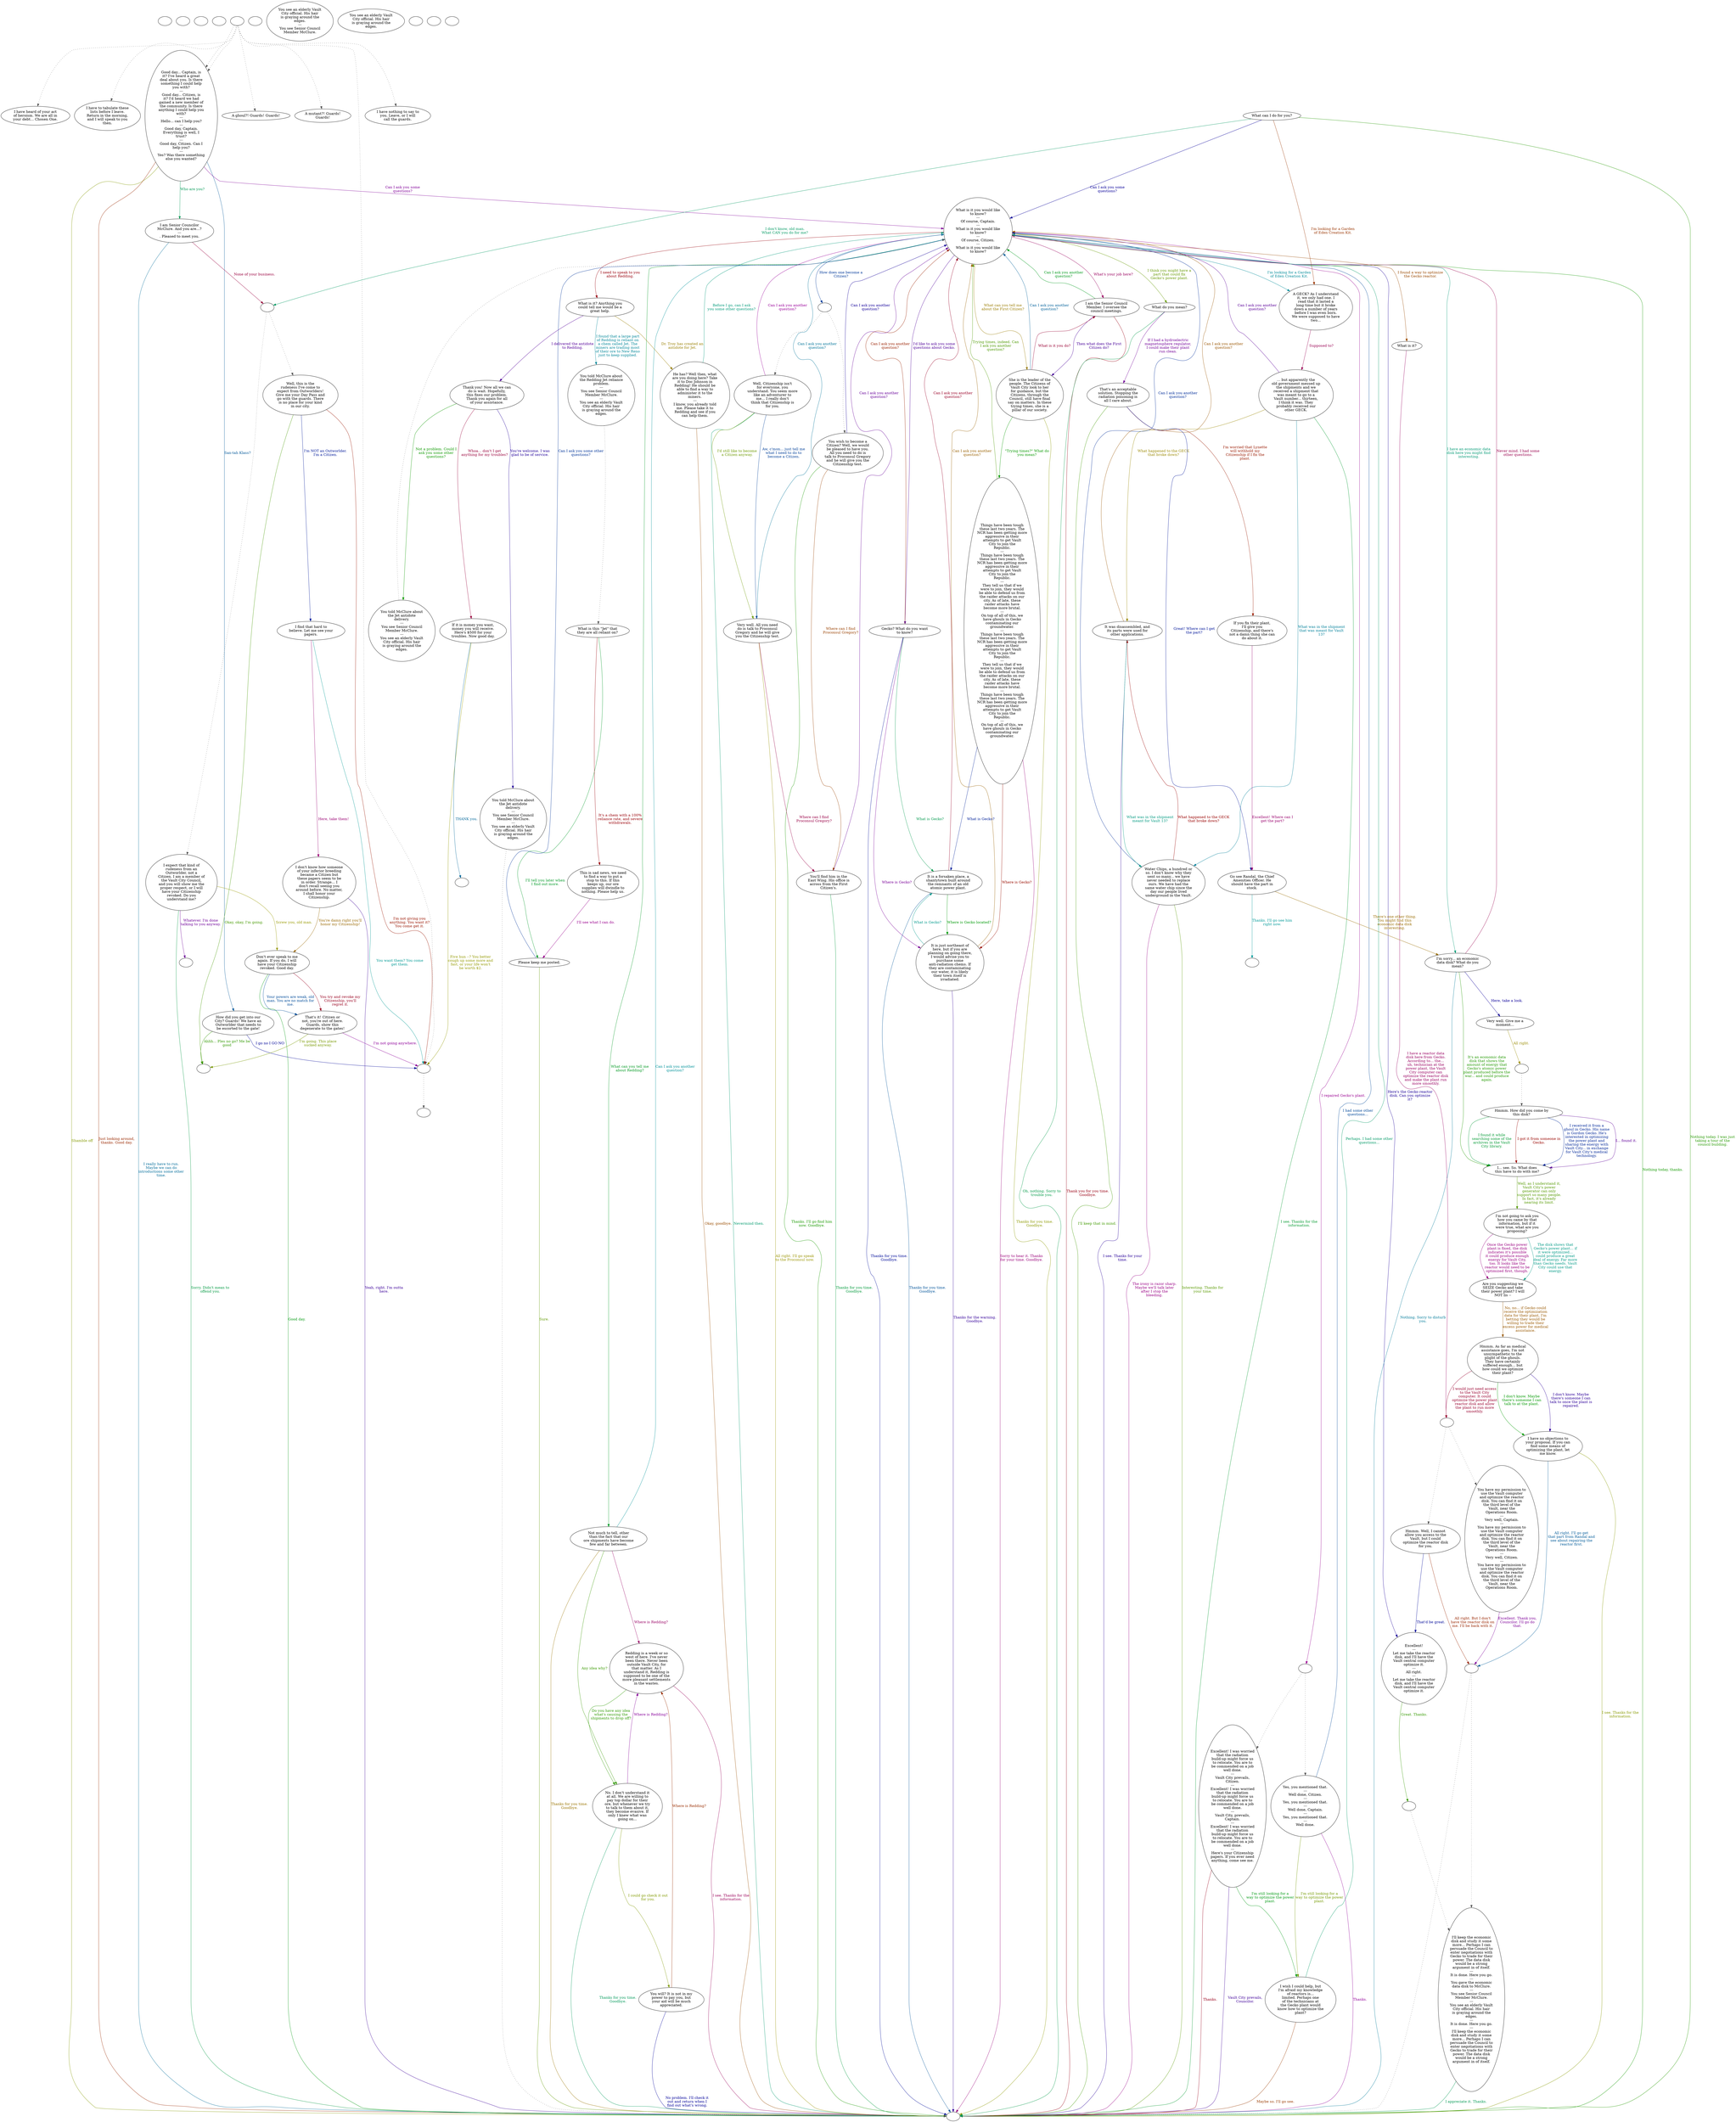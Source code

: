 digraph vcmclure {
  "checkPartyMembersNearDoor" [style=filled       fillcolor="#FFFFFF"       color="#000000"]
  "checkPartyMembersNearDoor" [label=""]
  "start" [style=filled       fillcolor="#FFFFFF"       color="#000000"]
  "start" [label=""]
  "critter_p_proc" [style=filled       fillcolor="#FFFFFF"       color="#000000"]
  "critter_p_proc" [label=""]
  "pickup_p_proc" [style=filled       fillcolor="#FFFFFF"       color="#000000"]
  "pickup_p_proc" [label=""]
  "talk_p_proc" [style=filled       fillcolor="#FFFFFF"       color="#000000"]
  "talk_p_proc" -> "Node001" [style=dotted color="#555555"]
  "talk_p_proc" -> "Node002" [style=dotted color="#555555"]
  "talk_p_proc" -> "Node006" [style=dotted color="#555555"]
  "talk_p_proc" -> "Node003" [style=dotted color="#555555"]
  "talk_p_proc" -> "Node004" [style=dotted color="#555555"]
  "talk_p_proc" -> "Node1000" [style=dotted color="#555555"]
  "talk_p_proc" -> "Node005" [style=dotted color="#555555"]
  "talk_p_proc" -> "Node006" [style=dotted color="#555555"]
  "talk_p_proc" [label=""]
  "destroy_p_proc" [style=filled       fillcolor="#FFFFFF"       color="#000000"]
  "destroy_p_proc" [label=""]
  "look_at_p_proc" [style=filled       fillcolor="#FFFFFF"       color="#000000"]
  "look_at_p_proc" [label="You see an elderly Vault\nCity official. His hair\nis graying around the\nedges.\n---\nYou see Senior Council\nMember McClure."]
  "description_p_proc" [style=filled       fillcolor="#FFFFFF"       color="#000000"]
  "description_p_proc" [label="You see an elderly Vault\nCity official. His hair\nis graying around the\nedges."]
  "use_skill_on_p_proc" [style=filled       fillcolor="#FFFFFF"       color="#000000"]
  "use_skill_on_p_proc" [label=""]
  "damage_p_proc" [style=filled       fillcolor="#FFFFFF"       color="#000000"]
  "damage_p_proc" [label=""]
  "map_enter_p_proc" [style=filled       fillcolor="#FFFFFF"       color="#000000"]
  "map_enter_p_proc" [label=""]
  "Node998" [style=filled       fillcolor="#FFFFFF"       color="#000000"]
  "Node998" [label=""]
  "Node999" [style=filled       fillcolor="#FFFFFF"       color="#000000"]
  "Node999" [label=""]
  "Node001" [style=filled       fillcolor="#FFFFFF"       color="#000000"]
  "Node001" [label="I have heard of your act\nof heroism. We are all in\nyour debt... Chosen One."]
  "Node002" [style=filled       fillcolor="#FFFFFF"       color="#000000"]
  "Node002" [label="I have to tabulate these\nlists before I leave.\nReturn in the morning,\nand I will speak to you\nthen."]
  "Node003" [style=filled       fillcolor="#FFFFFF"       color="#000000"]
  "Node003" [label="A ghoul?! Guards! Guards!"]
  "Node004" [style=filled       fillcolor="#FFFFFF"       color="#000000"]
  "Node004" [label="A mutant?! Guards!\nGuards!"]
  "Node005" [style=filled       fillcolor="#FFFFFF"       color="#000000"]
  "Node005" [label="I have nothing to say to\nyou. Leave, or I will\ncall the guards."]
  "Node006" [style=filled       fillcolor="#FFFFFF"       color="#000000"]
  "Node006" [label="Good day... Captain, is\nit? I've heard a great\ndeal about you. Is there\nsomething I could help\nyou with?\n---\nGood day... Citizen, is\nit? I'd heard we had\ngained a new member of\nthe community. Is there\nanything I could help you\nwith?\n---\nHello... can I help you?\n---\nGood day, Captain.\nEverything is well, I\ntrust?\n---\nGood day, Citizen. Can I\nhelp you?\n---\nYes? Was there something\nelse you wanted?"]
  "Node006" -> "Node007" [label="San-tah Klass?" color="#005799" fontcolor="#005799"]
  "Node006" -> "Node999" [label="Shamble off" color="#849900" fontcolor="#849900"]
  "Node006" -> "Node008" [label="Can I ask you some\nquestions?" color="#810099" fontcolor="#810099"]
  "Node006" -> "Node009" [label="Who are you?" color="#009955" fontcolor="#009955"]
  "Node006" -> "Node999" [label="Just looking around,\nthanks. Good day." color="#992800" fontcolor="#992800"]
  "Node007" [style=filled       fillcolor="#FFFFFF"       color="#000000"]
  "Node007" [label="How did you get into our\nCity? Guards! We have an\nOutworlder that needs to\nbe escorted to the gate!"]
  "Node007" -> "Node1000" [label="I go no I GO NO" color="#000599" fontcolor="#000599"]
  "Node007" -> "Node1001" [label="Ahhh... Ples no go? Me be\ngood" color="#319900" fontcolor="#319900"]
  "Node008" [style=filled       fillcolor="#FFFFFF"       color="#000000"]
  "Node008" [label="What is it you would like\nto know?\n---\nOf course, Captain.\n---\nWhat is it you would like\nto know?\n---\nOf course, Citizen.\n---\nWhat is it you would like\nto know?"]
  "Node008" -> "Node024" [label="What's your job here?" color="#99005E" fontcolor="#99005E"]
  "Node008" -> "Node017" [label="I'm looking for a Garden\nof Eden Creation Kit." color="#008B99" fontcolor="#008B99"]
  "Node008" -> "Node021" [label="What can you tell me\nabout the First Citizen?" color="#997B00" fontcolor="#997B00"]
  "Node008" -> "Node022" [label="I'd like to ask you some\nquestions about Gecko." color="#4E0099" fontcolor="#4E0099"]
  "Node008" -> "Node023" [label="What can you tell me\nabout Redding?" color="#009921" fontcolor="#009921"]
  "Node008" -> "Node035" [label="I need to speak to you\nabout Redding." color="#99000B" fontcolor="#99000B"]
  "Node008" -> "Node008a" [label="How does one become a\nCitizen?" color="#003899" fontcolor="#003899"]
  "Node008" -> "Node042" [label="I think you might have a\npart that could fix\nGecko's power plant." color="#659900" fontcolor="#659900"]
  "Node008" -> "Node008b" [label="I repaired Gecko's plant." color="#990091" fontcolor="#990091"]
  "Node008" -> "Node048" [label="I have an economic data\ndisk here you might find\ninteresting." color="#009974" fontcolor="#009974"]
  "Node008" -> "Node060" [label="I found a way to optimize\nthe Gecko reactor." color="#994800" fontcolor="#994800"]
  "Node008" -> "Node059" [label="Here's the Gecko reactor\ndisk. Can you optimize\nit?" color="#1B0099" fontcolor="#1B0099"]
  "Node008" -> "Node999" [label="Nothing today, thanks." color="#129900" fontcolor="#129900"]
  "Node008a" [style=filled       fillcolor="#FFFFFF"       color="#000000"]
  "Node008a" -> "Node025" [style=dotted color="#555555"]
  "Node008a" -> "Node026" [style=dotted color="#555555"]
  "Node008a" [label=""]
  "Node008b" [style=filled       fillcolor="#FFFFFF"       color="#000000"]
  "Node008b" -> "Node046" [style=dotted color="#555555"]
  "Node008b" -> "Node047" [style=dotted color="#555555"]
  "Node008b" [label=""]
  "Node009" [style=filled       fillcolor="#FFFFFF"       color="#000000"]
  "Node009" [label="I am Senior Councilor\nMcClure. And you are...?\n---\n. Pleased to meet you."]
  "Node009" -> "Node009a" [label="None of your business." color="#99003E" fontcolor="#99003E"]
  "Node009" -> "Node999" [label="I really have to run.\nMaybe we can do\nintroductions some other\ntime." color="#006B99" fontcolor="#006B99"]
  "Node009a" [style=filled       fillcolor="#FFFFFF"       color="#000000"]
  "Node009a" -> "Node010" [style=dotted color="#555555"]
  "Node009a" -> "Node011" [style=dotted color="#555555"]
  "Node009a" [label=""]
  "Node010" [style=filled       fillcolor="#FFFFFF"       color="#000000"]
  "Node010" [label="I expect that kind of\nrudeness from an\nOutworlder, not a\nCitizen. I am a member of\nthe Vault City Council,\nand you will show me the\nproper respect, or I will\nhave your Citizenship\nrevoked. Do you\nunderstand me?"]
  "Node010" -> "Node014" [label="Screw you, old man." color="#989900" fontcolor="#989900"]
  "Node010" -> "Node010a" [label="Whatever. I'm done\ntalking to you anyway." color="#6E0099" fontcolor="#6E0099"]
  "Node010" -> "Node999" [label="Sorry. Didn't mean to\noffend you." color="#009941" fontcolor="#009941"]
  "Node010a" [style=filled       fillcolor="#FFFFFF"       color="#000000"]
  "Node010a" [label=""]
  "Node011" [style=filled       fillcolor="#FFFFFF"       color="#000000"]
  "Node011" [label="Well, this is the\nrudeness I've come to\nexpect from Outworlders!\nGive me your Day Pass and\ngo with the guards. There\nis no place for your kind\nin our city."]
  "Node011" -> "Node1000" [label="I'm not giving you\nanything. You want it?\nYou come get it." color="#991400" fontcolor="#991400"]
  "Node011" -> "Node012" [label="I'm NOT an Outworlder.\nI'm a Citizen." color="#001899" fontcolor="#001899"]
  "Node011" -> "Node1001" [label="Okay, okay, I'm going." color="#459900" fontcolor="#459900"]
  "Node012" [style=filled       fillcolor="#FFFFFF"       color="#000000"]
  "Node012" [label="I find that hard to\nbelieve. Let me see your\npapers."]
  "Node012" -> "Node013" [label="Here, take them!" color="#990072" fontcolor="#990072"]
  "Node012" -> "Node1000" [label="You want them? You come\nget them." color="#009994" fontcolor="#009994"]
  "Node013" [style=filled       fillcolor="#FFFFFF"       color="#000000"]
  "Node013" [label="I don't know how someone\nof your inferior breeding\nbecame a Citizen but\nthese papers seem to be\nin order. Strange... I\ndon't recall seeing you\naround before. No matter,\nI shall honor your\nCitizenship."]
  "Node013" -> "Node014" [label="You're damn right you'll\nhonor my Citizenship!" color="#996700" fontcolor="#996700"]
  "Node013" -> "Node999" [label="Yeah, right. I'm outta\nhere." color="#3B0099" fontcolor="#3B0099"]
  "Node014" [style=filled       fillcolor="#FFFFFF"       color="#000000"]
  "Node014" [label="Don't ever speak to me\nagain. If you do, I will\nhave your Citizenship\nrevoked. Good day."]
  "Node014" -> "Node999" [label="Good day." color="#00990E" fontcolor="#00990E"]
  "Node014" -> "Node015" [label="You try and revoke my\nCitizenship, you'll\nregret it." color="#99001F" fontcolor="#99001F"]
  "Node014" -> "Node015" [label="Your powers are weak, old\nman. You are no match for\nme." color="#004B99" fontcolor="#004B99"]
  "Node015" [style=filled       fillcolor="#FFFFFF"       color="#000000"]
  "Node015" [label="That's it! Citizen or\nnot, you're out of here.\nGuards, show this\ndegenerate to the gates!"]
  "Node015" -> "Node1001" [label="I'm going. This place\nsucked anyway." color="#789900" fontcolor="#789900"]
  "Node015" -> "Node1000" [label="I'm not going anywhere." color="#8D0099" fontcolor="#8D0099"]
  "Node016" [style=filled       fillcolor="#FFFFFF"       color="#000000"]
  "Node016" [label="What can I do for you?"]
  "Node016" -> "Node009a" [label="I don't know, old man.\nWhat CAN you do for me?" color="#009961" fontcolor="#009961"]
  "Node016" -> "Node017" [label="I'm looking for a Garden\nof Eden Creation Kit." color="#993400" fontcolor="#993400"]
  "Node016" -> "Node008" [label="Can I ask you some\nquestions?" color="#070099" fontcolor="#070099"]
  "Node016" -> "Node999" [label="Nothing today. I was just\ntaking a tour of the\ncouncil building." color="#259900" fontcolor="#259900"]
  "Node017" [style=filled       fillcolor="#FFFFFF"       color="#000000"]
  "Node017" [label="A GECK? As I understand\nit, we only had one. I\nread that it lasted a\nlong time but it broke\ndown a number of years\nbefore I was even born.\nWe were supposed to have\ntwo..."]
  "Node017" -> "Node018" [label="Supposed to?" color="#990052" fontcolor="#990052"]
  "Node018" [style=filled       fillcolor="#FFFFFF"       color="#000000"]
  "Node018" [label="... but apparently the\nold government messed up\nthe shipments and we\nreceived a shipment that\nwas meant to go to a\nVault number... thirteen,\nI think it was. They\nprobably received our\nother GECK."]
  "Node018" -> "Node019" [label="What was in the shipment\nthat was meant for Vault\n13?" color="#007F99" fontcolor="#007F99"]
  "Node018" -> "Node020" [label="What happened to the GECK\nthat broke down?" color="#998700" fontcolor="#998700"]
  "Node018" -> "Node008" [label="Can I ask you another\nquestion?" color="#5A0099" fontcolor="#5A0099"]
  "Node018" -> "Node999" [label="I see. Thanks for the\ninformation." color="#00992D" fontcolor="#00992D"]
  "Node019" [style=filled       fillcolor="#FFFFFF"       color="#000000"]
  "Node019" [label="Water Chips, a hundred or\nso. I don't know why they\nsent so many... we have\nnever needed to replace\nours. We have had the\nsame water chip since the\nday our people lived\nunderground in the Vault."]
  "Node019" -> "Node020" [label="What happened to the GECK\nthat broke down?" color="#990100" fontcolor="#990100"]
  "Node019" -> "Node008" [label="Can I ask you another\nquestion?" color="#002C99" fontcolor="#002C99"]
  "Node019" -> "Node999" [label="Interesting. Thanks for\nyour time." color="#589900" fontcolor="#589900"]
  "Node019" -> "Node999" [label="The irony is razor sharp.\nMaybe we'll talk later\nafter I stop the\nbleeding." color="#990085" fontcolor="#990085"]
  "Node020" [style=filled       fillcolor="#FFFFFF"       color="#000000"]
  "Node020" [label="It was disassembled, and\nits parts were used for\nother applications."]
  "Node020" -> "Node019" [label="What was in the shipment\nmeant for Vault 13?" color="#009980" fontcolor="#009980"]
  "Node020" -> "Node008" [label="Can I ask you another\nquestion?" color="#995400" fontcolor="#995400"]
  "Node020" -> "Node999" [label="I see. Thanks for your\ntime." color="#270099" fontcolor="#270099"]
  "Node021" [style=filled       fillcolor="#FFFFFF"       color="#000000"]
  "Node021" [label="She is the leader of the\npeople. The Citizens of\nVault City look to her\nfor guidance, but the\nCitizens, through the\nCouncil, still have final\nsay on matters. In these\ntrying times, she is a\npillar of our society."]
  "Node021" -> "Node029" [label="\"Trying times?\" What do\nyou mean?" color="#069900" fontcolor="#069900"]
  "Node021" -> "Node024" [label="What is it you do?" color="#990032" fontcolor="#990032"]
  "Node021" -> "Node008" [label="Can I ask you another\nquestion?" color="#005F99" fontcolor="#005F99"]
  "Node021" -> "Node999" [label="Thanks for you time.\nGoodbye." color="#8C9900" fontcolor="#8C9900"]
  "Node022" [style=filled       fillcolor="#FFFFFF"       color="#000000"]
  "Node022" [label="Gecko? What do you want\nto know?"]
  "Node022" -> "Node030" [label="Where is Gecko?" color="#7A0099" fontcolor="#7A0099"]
  "Node022" -> "Node031" [label="What is Gecko?" color="#00994D" fontcolor="#00994D"]
  "Node022" -> "Node008" [label="Can I ask you another\nquestion?" color="#992000" fontcolor="#992000"]
  "Node022" -> "Node999" [label="Thanks for you time.\nGoodbye." color="#000C99" fontcolor="#000C99"]
  "Node023" [style=filled       fillcolor="#FFFFFF"       color="#000000"]
  "Node023" [label="Not much to tell, other\nthan the fact that our\nore shipments have become\nfew and far between."]
  "Node023" -> "Node032" [label="Any idea why?" color="#399900" fontcolor="#399900"]
  "Node023" -> "Node034" [label="Where is Redding?" color="#990065" fontcolor="#990065"]
  "Node023" -> "Node008" [label="Can I ask you another\nquestion?" color="#009299" fontcolor="#009299"]
  "Node023" -> "Node999" [label="Thanks for you time.\nGoodbye." color="#997300" fontcolor="#997300"]
  "Node024" [style=filled       fillcolor="#FFFFFF"       color="#000000"]
  "Node024" [label="I am the Senior Council\nMember. I oversee the\ncouncil meetings."]
  "Node024" -> "Node021" [label="Then what does the First\nCitizen do?" color="#470099" fontcolor="#470099"]
  "Node024" -> "Node008" [label="Can I ask you another\nquestion?" color="#00991A" fontcolor="#00991A"]
  "Node024" -> "Node999" [label="Thank you for you time.\nGoodbye." color="#990013" fontcolor="#990013"]
  "Node025" [style=filled       fillcolor="#FFFFFF"       color="#000000"]
  "Node025" [label="Well, Citizenship isn't\nfor everyone, you\nunderstand. You seem more\nlike an adventurer to\nme... I really don't\nthink that Citizenship is\nfor you."]
  "Node025" -> "Node027" [label="Aw, c'mon... just tell me\nwhat I need to do to\nbecome a Citizen." color="#003F99" fontcolor="#003F99"]
  "Node025" -> "Node027" [label="I'd still like to become\na Citizen anyway." color="#6C9900" fontcolor="#6C9900"]
  "Node025" -> "Node008" [label="Can I ask you another\nquestion?" color="#990099" fontcolor="#990099"]
  "Node025" -> "Node999" [label="Nevermind then." color="#00996D" fontcolor="#00996D"]
  "Node026" [style=filled       fillcolor="#FFFFFF"       color="#000000"]
  "Node026" [label="You wish to become a\nCitizen? Well, we would\nbe pleased to have you.\nAll you need to do is\ntalk to Proconsul Gregory\nand he will give you the\nCitizenship test."]
  "Node026" -> "Node028" [label="Where can I find\nProconsul Gregory?" color="#994000" fontcolor="#994000"]
  "Node026" -> "Node008" [label="Can I ask you another\nquestion?" color="#130099" fontcolor="#130099"]
  "Node026" -> "Node999" [label="Thanks. I'll go find him\nnow. Goodbye." color="#199900" fontcolor="#199900"]
  "Node027" [style=filled       fillcolor="#FFFFFF"       color="#000000"]
  "Node027" [label="Very well. All you need\ndo is talk to Proconsul\nGregory and he will give\nyou the Citizenship test."]
  "Node027" -> "Node028" [label="Where can I find\nProconsul Gregory?" color="#990046" fontcolor="#990046"]
  "Node027" -> "Node008" [label="Can I ask you another\nquestion?" color="#007399" fontcolor="#007399"]
  "Node027" -> "Node999" [label="All right. I'll go speak\nto the Proconsul now." color="#999300" fontcolor="#999300"]
  "Node028" [style=filled       fillcolor="#FFFFFF"       color="#000000"]
  "Node028" [label="You'll find him in the\nEast Wing. His office is\nacross from the First\nCitizen's."]
  "Node028" -> "Node008" [label="Can I ask you another\nquestion?" color="#660099" fontcolor="#660099"]
  "Node028" -> "Node999" [label="Thanks for you time.\nGoodbye." color="#00993A" fontcolor="#00993A"]
  "Node029" [style=filled       fillcolor="#FFFFFF"       color="#000000"]
  "Node029" [label="Things have been tough\nthese last two years. The\nNCR has been getting more\naggressive in their\nattempts to get Vault\nCity to join the\nRepublic.\n---\nThings have been tough\nthese last two years. The\nNCR has been getting more\naggressive in their\nattempts to get Vault\nCity to join the\nRepublic.\n---\nThey tell us that if we\nwere to join, they would\nbe able to defend us from\nthe raider attacks on our\ncity. As of late, these\nraider attacks have\nbecome more brutal.\n---\nOn top of all of this, we\nhave ghouls in Gecko\ncontaminating our\ngroundwater.\n---\nThings have been tough\nthese last two years. The\nNCR has been getting more\naggressive in their\nattempts to get Vault\nCity to join the\nRepublic.\n---\nThey tell us that if we\nwere to join, they would\nbe able to defend us from\nthe raider attacks on our\ncity. As of late, these\nraider attacks have\nbecome more brutal.\n---\nThings have been tough\nthese last two years. The\nNCR has been getting more\naggressive in their\nattempts to get Vault\nCity to join the\nRepublic.\n---\nOn top of all of this, we\nhave ghouls in Gecko\ncontaminating our\ngroundwater."]
  "Node029" -> "Node030" [label="Where is Gecko?" color="#990D00" fontcolor="#990D00"]
  "Node029" -> "Node031" [label="What is Gecko?" color="#002099" fontcolor="#002099"]
  "Node029" -> "Node008" [label="Trying times, indeed. Can\nI ask you another\nquestion?" color="#4C9900" fontcolor="#4C9900"]
  "Node029" -> "Node999" [label="Sorry to hear it. Thanks\nfor your time. Goodbye." color="#990079" fontcolor="#990079"]
  "Node030" [style=filled       fillcolor="#FFFFFF"       color="#000000"]
  "Node030" [label="It is just northeast of\nhere, but if you are\nplanning on going there,\nI would advise you to\npurchase some\nanti-radiation chems. If\nthey are contaminating\nour water, it is likely\ntheir town itself is\nirradiated."]
  "Node030" -> "Node031" [label="What is Gecko?" color="#00998C" fontcolor="#00998C"]
  "Node030" -> "Node008" [label="Can I ask you another\nquestion?" color="#996000" fontcolor="#996000"]
  "Node030" -> "Node999" [label="Thanks for the warning.\nGoodbye." color="#330099" fontcolor="#330099"]
  "Node031" [style=filled       fillcolor="#FFFFFF"       color="#000000"]
  "Node031" [label="It is a forsaken place, a\nshantytown built around\nthe remnants of an old\natomic power plant."]
  "Node031" -> "Node030" [label="Where is Gecko located?" color="#009906" fontcolor="#009906"]
  "Node031" -> "Node008" [label="Can I ask you another\nquestion?" color="#990026" fontcolor="#990026"]
  "Node031" -> "Node999" [label="Thanks for you time.\nGoodbye." color="#005399" fontcolor="#005399"]
  "Node032" [style=filled       fillcolor="#FFFFFF"       color="#000000"]
  "Node032" [label="No. I don't understand it\nat all. We are willing to\npay top dollar for their\nore, but whenever we try\nto talk to them about it,\nthey become evasive. If\nonly I knew what was\ngoing on..."]
  "Node032" -> "Node033" [label="I could go check it out\nfor you." color="#809900" fontcolor="#809900"]
  "Node032" -> "Node034" [label="Where is Redding?" color="#860099" fontcolor="#860099"]
  "Node032" -> "Node999" [label="Thanks for you time.\nGoodbye." color="#009959" fontcolor="#009959"]
  "Node033" [style=filled       fillcolor="#FFFFFF"       color="#000000"]
  "Node033" [label="You will? It is not in my\npower to pay you, but\nyour aid will be much\nappreciated."]
  "Node033" -> "Node034" [label="Where is Redding?" color="#992D00" fontcolor="#992D00"]
  "Node033" -> "Node999" [label="No problem. I'll check it\nout and return when I\nfind out what's wrong." color="#000099" fontcolor="#000099"]
  "Node034" [style=filled       fillcolor="#FFFFFF"       color="#000000"]
  "Node034" [label="Redding is a week or so\nwest of here. I've never\nbeen there. Never been\noutside Vault City, for\nthat matter. As I\nunderstand it, Redding is\nsupposed to be one of the\nmore pleasant settlements\nin the wastes."]
  "Node034" -> "Node032" [label="Do you have any idea\nwhat's causing the\nshipments to drop off?" color="#2D9900" fontcolor="#2D9900"]
  "Node034" -> "Node999" [label="I see. Thanks for the\ninformation." color="#990059" fontcolor="#990059"]
  "Node035" [style=filled       fillcolor="#FFFFFF"       color="#000000"]
  "Node035" [label="What is it? Anything you\ncould tell me would be a\ngreat help."]
  "Node035" -> "Node035a" [label="I found that a large part\nof Redding is reliant on\na chem called Jet. The\nminers are trading most\nof their ore to New Reno\njust to keep supplied." color="#008699" fontcolor="#008699"]
  "Node035" -> "Node039" [label="Dr. Troy has created an\nantidote for Jet." color="#997F00" fontcolor="#997F00"]
  "Node035" -> "Node040" [label="I delivered the antidote\nto Redding." color="#530099" fontcolor="#530099"]
  "Node035a" [style=filled       fillcolor="#FFFFFF"       color="#000000"]
  "Node035a" -> "Node036" [style=dotted color="#555555"]
  "Node035a" [label="You told McClure about\nthe Redding Jet reliance\nproblem.\n---\nYou see Senior Council\nMember McClure.\n---\nYou see an elderly Vault\nCity official. His hair\nis graying around the\nedges."]
  "Node036" [style=filled       fillcolor="#FFFFFF"       color="#000000"]
  "Node036" [label="What is this \"Jet\" that\nthey are all reliant on?"]
  "Node036" -> "Node037" [label="I'll tell you later when\nI find out more." color="#009926" fontcolor="#009926"]
  "Node036" -> "Node038" [label="It's a chem with a 100%\nreliance rate, and severe\nwithdrawals." color="#990007" fontcolor="#990007"]
  "Node037" [style=filled       fillcolor="#FFFFFF"       color="#000000"]
  "Node037" [label="Please keep me posted."]
  "Node037" -> "Node008" [label="Can I ask you some other\nquestions?" color="#003399" fontcolor="#003399"]
  "Node037" -> "Node999" [label="Sure." color="#609900" fontcolor="#609900"]
  "Node038" [style=filled       fillcolor="#FFFFFF"       color="#000000"]
  "Node038" [label="This is sad news, we need\nto find a way to put a\nstop to this. If this\nkeeps up, our ore\nsupplies will dwindle to\nnothing. Please help us."]
  "Node038" -> "Node037" [label="I'll see what I can do." color="#99008D" fontcolor="#99008D"]
  "Node039" [style=filled       fillcolor="#FFFFFF"       color="#000000"]
  "Node039" [label="He has? Well then, what\nare you doing here? Take\nit to Doc Johnson in\nRedding! He should be\nable to find a way to\nadminister it to the\nminers.\n---\nI know, you already told\nme. Please take it to\nRedding and see if you\ncan help them."]
  "Node039" -> "Node008" [label="Before I go, can I ask\nyou some other questions?" color="#009979" fontcolor="#009979"]
  "Node039" -> "Node999" [label="Okay, goodbye." color="#994C00" fontcolor="#994C00"]
  "Node040" [style=filled       fillcolor="#FFFFFF"       color="#000000"]
  "Node040" [label="Thank you! Now all we can\ndo is wait. Hopefully,\nthis fixes our problem.\nThank you again for all\nof your assistance."]
  "Node040" -> "Node040a" [label="You're welcome. I was\nglad to be of service." color="#200099" fontcolor="#200099"]
  "Node040" -> "Node040b" [label="Not a problem. Could I\nask you some other\nquestions?" color="#0D9900" fontcolor="#0D9900"]
  "Node040" -> "Node041" [label="Whoa... don't I get\nanything for my troubles?" color="#99003A" fontcolor="#99003A"]
  "Node040a" [style=filled       fillcolor="#FFFFFF"       color="#000000"]
  "Node040a" -> "Node999" [style=dotted color="#555555"]
  "Node040a" [label="You told McClure about\nthe Jet antidote\ndelivery.\n---\nYou see Senior Council\nMember McClure.\n---\nYou see an elderly Vault\nCity official. His hair\nis graying around the\nedges."]
  "Node040b" [style=filled       fillcolor="#FFFFFF"       color="#000000"]
  "Node040b" -> "Node008" [style=dotted color="#555555"]
  "Node040b" [label="You told McClure about\nthe Jet antidote\ndelivery.\n---\nYou see Senior Council\nMember McClure.\n---\nYou see an elderly Vault\nCity official. His hair\nis graying around the\nedges."]
  "Node041" [style=filled       fillcolor="#FFFFFF"       color="#000000"]
  "Node041" [label="If it is money you want,\nmoney you will receive.\nHere's $500 for your\ntroubles. Now good day."]
  "Node041" -> "Node041a" [label="THANK you." color="#006699" fontcolor="#006699"]
  "Node041" -> "Node1000" [label="Five hun --? You better\ncough up some more and\nfast, or your life won't\nbe worth $2." color="#939900" fontcolor="#939900"]
  "Node041a" [style=filled       fillcolor="#FFFFFF"       color="#000000"]
  "Node041a" [label=""]
  "Node042" [style=filled       fillcolor="#FFFFFF"       color="#000000"]
  "Node042" [label="What do you mean?"]
  "Node042" -> "Node043" [label="If I had a hydroelectric\nmagnetosphere regulator,\nI could make their plant\nrun clean." color="#720099" fontcolor="#720099"]
  "Node042" -> "Node999" [label="Oh, nothing. Sorry to\ntrouble you." color="#009946" fontcolor="#009946"]
  "Node043" [style=filled       fillcolor="#FFFFFF"       color="#000000"]
  "Node043" [label="That's an acceptable\nsolution. Stopping the\nradiation poisoning is\nall I care about."]
  "Node043" -> "Node044" [label="I'm worried that Lynette\nwill withhold my\nCitizenship if I fix the\nplant." color="#991900" fontcolor="#991900"]
  "Node043" -> "Node045" [label="Great! Where can I get\nthe part?" color="#001499" fontcolor="#001499"]
  "Node043" -> "Node999" [label="I'll keep that in mind." color="#409900" fontcolor="#409900"]
  "Node044" [style=filled       fillcolor="#FFFFFF"       color="#000000"]
  "Node044" [label="If you fix their plant,\nI'll give you\nCitizenship, and there's\nnot a damn thing she can\ndo about it."]
  "Node044" -> "Node045" [label="Excellent! Where can I\nget the part?" color="#99006D" fontcolor="#99006D"]
  "Node045" [style=filled       fillcolor="#FFFFFF"       color="#000000"]
  "Node045" [label="Go see Randal, the Chief\nAmenities Officer. He\nshould have the part in\nstock."]
  "Node045" -> "Node045a" [label="Thanks. I'll go see him\nright now." color="#009998" fontcolor="#009998"]
  "Node045" -> "Node048" [label="There's one other thing.\nYou might find this\neconomic data disk\ninteresting." color="#996C00" fontcolor="#996C00"]
  "Node045a" [style=filled       fillcolor="#FFFFFF"       color="#000000"]
  "Node045a" [label=""]
  "Node046" [style=filled       fillcolor="#FFFFFF"       color="#000000"]
  "Node046" [label="Excellent! I was worried\nthat the radiation\nbuild-up might force us\nto relocate. You are to\nbe commended on a job\nwell done.\n---\nVault City prevails,\nCitizen.\n---\nExcellent! I was worried\nthat the radiation\nbuild-up might force us\nto relocate. You are to\nbe commended on a job\nwell done.\n---\nVault City, prevails,\nCaptain.\n---\nExcellent! I was worried\nthat the radiation\nbuild-up might force us\nto relocate. You are to\nbe commended on a job\nwell done.\n---\nHere's your Citizenship\npapers. If you ever need\nanything, come see me."]
  "Node046" -> "Node999" [label="Vault City prevails,\nCouncilor." color="#3F0099" fontcolor="#3F0099"]
  "Node046" -> "Node047a" [label="I'm still looking for a\nway to optimize the power\nplant." color="#009912" fontcolor="#009912"]
  "Node046" -> "Node999" [label="Thanks." color="#99001A" fontcolor="#99001A"]
  "Node047" [style=filled       fillcolor="#FFFFFF"       color="#000000"]
  "Node047" [label="Yes, you mentioned that.\n---\nWell done, Citizen.\n---\nYes, you mentioned that.\n---\nWell done, Captain.\n---\nYes, you mentioned that.\n---\nWell done."]
  "Node047" -> "Node008" [label="I had some other\nquestions..." color="#004799" fontcolor="#004799"]
  "Node047" -> "Node047a" [label="I'm still looking for a\nway to optimize the power\nplant." color="#739900" fontcolor="#739900"]
  "Node047" -> "Node999" [label="Thanks." color="#920099" fontcolor="#920099"]
  "Node047a" [style=filled       fillcolor="#FFFFFF"       color="#000000"]
  "Node047a" [label="I wish I could help, but\nI'm afraid my knowledge\nof reactors is...\nlimited. Perhaps one\nof the technicians at\nthe Gecko plant would\nknow how to optimize the\nplant?"]
  "Node047a" -> "Node008" [label="Perhaps. I had some other\nquestions..." color="#009965" fontcolor="#009965"]
  "Node047a" -> "Node999" [label="Maybe so. I'll go see." color="#993900" fontcolor="#993900"]
  "Node048" [style=filled       fillcolor="#FFFFFF"       color="#000000"]
  "Node048" [label="I'm sorry... an economic\ndata disk? What do you\nmean?"]
  "Node048" -> "Node049" [label="Here, take a look." color="#0C0099" fontcolor="#0C0099"]
  "Node048" -> "Node051" [label="It's an economic data\ndisk that shows the\namount of energy that\nGecko's atomic power\nplant produced before the\nwar... and could produce\nagain." color="#219900" fontcolor="#219900"]
  "Node048" -> "Node008" [label="Never mind. I had some\nother questions." color="#99004D" fontcolor="#99004D"]
  "Node048" -> "Node999" [label="Nothing. Sorry to disturb\nyou." color="#007A99" fontcolor="#007A99"]
  "Node049" [style=filled       fillcolor="#FFFFFF"       color="#000000"]
  "Node049" [label="Very well. Give me a\nmoment..."]
  "Node049" -> "Node049a" [label="All right." color="#998B00" fontcolor="#998B00"]
  "Node049a" [style=filled       fillcolor="#FFFFFF"       color="#000000"]
  "Node049a" -> "Node050" [style=dotted color="#555555"]
  "Node049a" [label=""]
  "Node050" [style=filled       fillcolor="#FFFFFF"       color="#000000"]
  "Node050" [label="Hmmm. How did you come by\nthis disk?"]
  "Node050" -> "Node051" [label="I... found it." color="#5F0099" fontcolor="#5F0099"]
  "Node050" -> "Node051" [label="I found it while\nsearching some of the\narchives in the Vault\nCity library." color="#009932" fontcolor="#009932"]
  "Node050" -> "Node051" [label="I got it from someone in\nGecko." color="#990500" fontcolor="#990500"]
  "Node050" -> "Node051" [label="I received it from a\nghoul in Gecko. His name\nis Gordon Gecko. He's\ninterested in optimizing\nthe power plant and\nsharing the energy with\nVault City... in exchange\nfor Vault City's medical\ntechnology." color="#002799" fontcolor="#002799"]
  "Node051" [style=filled       fillcolor="#FFFFFF"       color="#000000"]
  "Node051" [label="I... see. So. What does\nthis have to do with me?"]
  "Node051" -> "Node052" [label="Well, as I understand it,\nVault City's power\ngenerator can only\nsupport so many people.\nIn fact, it's already\nnearing its limit." color="#549900" fontcolor="#549900"]
  "Node052" [style=filled       fillcolor="#FFFFFF"       color="#000000"]
  "Node052" [label="I'm not going to ask you\nhow you came by that\ninformation, but if it\nwere true, what are you\nproposing?"]
  "Node052" -> "Node053" [label="Once the Gecko power\nplant is fixed, the disk\nindicates it's possible\nit could produce enough\nenergy for Vault City,\ntoo. It looks like the\nreactor would need to be\noptimized first, though." color="#990080" fontcolor="#990080"]
  "Node052" -> "Node053" [label="The disk shows that\nGecko's power plant... if\nit were optimized...\ncould produce a great\ndeal of energy. Far more\nthan Gecko needs. Vault\nCity could use that\nenergy." color="#009985" fontcolor="#009985"]
  "Node053" [style=filled       fillcolor="#FFFFFF"       color="#000000"]
  "Node053" [label="Are you suggesting we\nSEIZE Gecko and take\ntheir power plant? I will\nNOT lis --"]
  "Node053" -> "Node054" [label="No, no... if Gecko could\nreceive the optimization\ndata for their plant, I'm\nbetting they would be\nwilling to trade their\nexcess power for medical\nassistance." color="#995800" fontcolor="#995800"]
  "Node054" [style=filled       fillcolor="#FFFFFF"       color="#000000"]
  "Node054" [label="Hmmm. As far as medical\nassistance goes, I'm not\nunsympathetic to the\nplight of the ghouls.\nThey have certainly\nsuffered enough... but\nhow could we optimize\ntheir plant?"]
  "Node054" -> "Node055" [label="I don't know. Maybe\nthere's someone I can\ntalk to once the plant is\nrepaired." color="#2C0099" fontcolor="#2C0099"]
  "Node054" -> "Node055" [label="I don't know. Maybe\nthere's someone I can\ntalk to at the plant." color="#019900" fontcolor="#019900"]
  "Node054" -> "Node054a" [label="I would just need access\nto the Vault City\ncomputer. It could\noptimize the power plant\nreactor disk and allow\nthe plant to run more\nsmoothly." color="#99002E" fontcolor="#99002E"]
  "Node054a" [style=filled       fillcolor="#FFFFFF"       color="#000000"]
  "Node054a" -> "Node056" [style=dotted color="#555555"]
  "Node054a" -> "Node058" [style=dotted color="#555555"]
  "Node054a" [label=""]
  "Node055" [style=filled       fillcolor="#FFFFFF"       color="#000000"]
  "Node055" [label="I have no objections to\nyour proposal. If you can\nfind some means of\noptimizing the plant, let\nme know."]
  "Node055" -> "Node055a" [label="All right. I'll go get\nthat part from Randal and\nsee about repairing the\nreactor first." color="#005A99" fontcolor="#005A99"]
  "Node055" -> "Node999" [label="I see. Thanks for the\ninformation." color="#879900" fontcolor="#879900"]
  "Node055a" [style=filled       fillcolor="#FFFFFF"       color="#000000"]
  "Node055a" -> "Node057" [style=dotted color="#555555"]
  "Node055a" -> "Node999" [style=dotted color="#555555"]
  "Node055a" [label=""]
  "Node056" [style=filled       fillcolor="#FFFFFF"       color="#000000"]
  "Node056" [label="You have my permission to\nuse the Vault computer\nand optimize the reactor\ndisk. You can find it on\nthe third level of the\nVault, near the\nOperations Room.\n---\nVery well, Captain.\n---\nYou have my permission to\nuse the Vault computer\nand optimize the reactor\ndisk. You can find it on\nthe third level of the\nVault, near the\nOperations Room.\n---\nVery well, Citizen.\n---\nYou have my permission to\nuse the Vault computer\nand optimize the reactor\ndisk. You can find it on\nthe third level of the\nVault, near the\nOperations Room."]
  "Node056" -> "Node055a" [label="Excellent. Thank you,\nCouncilor. I'll go do\nthat." color="#7E0099" fontcolor="#7E0099"]
  "Node057" [style=filled       fillcolor="#FFFFFF"       color="#000000"]
  "Node057" [label="I'll keep the economic\ndisk and study it some\nmore... Perhaps I can\npersuade the Council to\nenter negotiations with\nGecko to trade for their\npower. The data disk\nwould be a strong\nargument in of itself.\n---\nIt is done. Here you go.\n---\nYou gave the economic\ndata disk to McClure.\n---\nYou see Senior Council\nMember McClure.\n---\nYou see an elderly Vault\nCity official. His hair\nis graying around the\nedges.\n---\nIt is done. Here you go.\n---\nI'll keep the economic\ndisk and study it some\nmore... Perhaps I can\npersuade the Council to\nenter negotiations with\nGecko to trade for their\npower. The data disk\nwould be a strong\nargument in of itself."]
  "Node057" -> "Node999" [label="I appreciate it. Thanks." color="#009952" fontcolor="#009952"]
  "Node058" [style=filled       fillcolor="#FFFFFF"       color="#000000"]
  "Node058" [label="Hmmm. Well, I cannot\nallow you access to the\nVault, but I could\noptimize the reactor disk\nfor you."]
  "Node058" -> "Node055a" [label="All right. But I don't\nhave the reactor disk on\nme. I'll be back with it." color="#992500" fontcolor="#992500"]
  "Node058" -> "Node059" [label="That'd be great." color="#000899" fontcolor="#000899"]
  "Node059" [style=filled       fillcolor="#FFFFFF"       color="#000000"]
  "Node059" [label="Excellent!\n---\nLet me take the reactor\ndisk, and I'll have the\nVault central computer\noptimize it.\n---\nAll right.\n---\nLet me take the reactor\ndisk, and I'll have the\nVault central computer\noptimize it."]
  "Node059" -> "Node059a" [label="Great. Thanks." color="#349900" fontcolor="#349900"]
  "Node059a" [style=filled       fillcolor="#FFFFFF"       color="#000000"]
  "Node059a" -> "Node057" [style=dotted color="#555555"]
  "Node059a" [label=""]
  "Node060" [style=filled       fillcolor="#FFFFFF"       color="#000000"]
  "Node060" [label="What is it?"]
  "Node060" -> "Node054a" [label="I have a reactor data\ndisk here from Gecko.\nAccording to... the...\nuh, technician at the\npower plant, the Vault\nCity computer can\noptimize the reactor disk\nand make the plant run\nmore smoothly." color="#990061" fontcolor="#990061"]
  "Node1000" [style=filled       fillcolor="#FFFFFF"       color="#000000"]
  "Node1000" -> "Node998" [style=dotted color="#555555"]
  "Node1000" [label=""]
  "Node1001" [style=filled       fillcolor="#FFFFFF"       color="#000000"]
  "Node1001" [label=""]
}